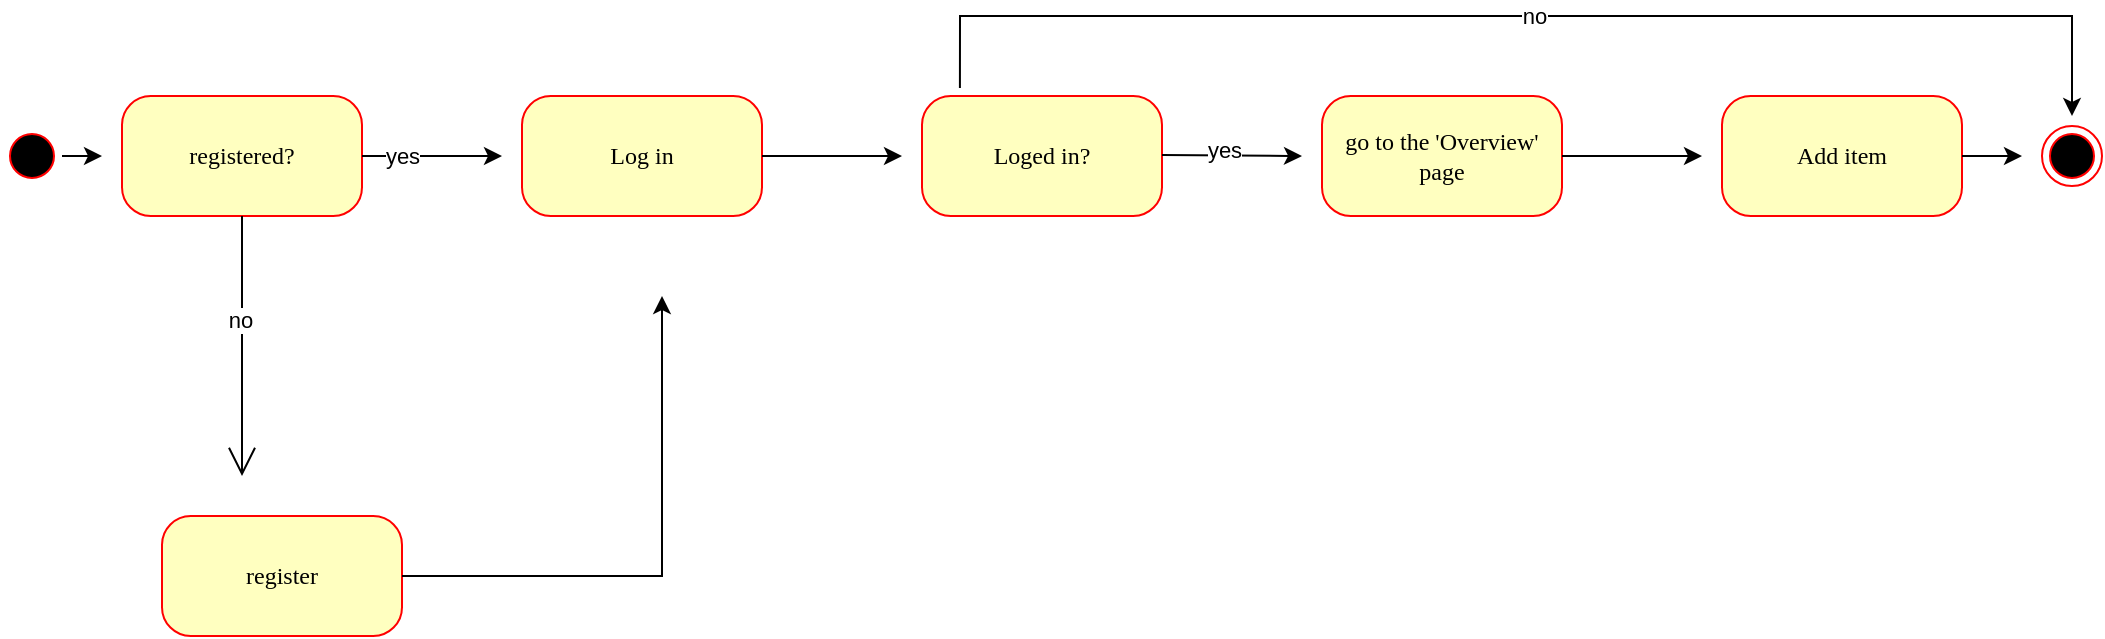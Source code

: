 <mxfile version="22.1.2" type="device">
  <diagram name="Page-1" id="58cdce13-f638-feb5-8d6f-7d28b1aa9fa0">
    <mxGraphModel dx="984" dy="747" grid="1" gridSize="10" guides="1" tooltips="1" connect="1" arrows="1" fold="1" page="1" pageScale="1" pageWidth="1100" pageHeight="850" background="none" math="0" shadow="0">
      <root>
        <mxCell id="0" />
        <mxCell id="1" parent="0" />
        <mxCell id="382b91b5511bd0f7-1" value="" style="ellipse;html=1;shape=startState;fillColor=#000000;strokeColor=#ff0000;rounded=1;shadow=0;comic=0;labelBackgroundColor=none;fontFamily=Verdana;fontSize=12;fontColor=#000000;align=center;direction=south;" parent="1" vertex="1">
          <mxGeometry x="130" y="135" width="30" height="30" as="geometry" />
        </mxCell>
        <mxCell id="382b91b5511bd0f7-5" value="register&lt;br&gt;" style="rounded=1;whiteSpace=wrap;html=1;arcSize=24;fillColor=#ffffc0;strokeColor=#ff0000;shadow=0;comic=0;labelBackgroundColor=none;fontFamily=Verdana;fontSize=12;fontColor=#000000;align=center;" parent="1" vertex="1">
          <mxGeometry x="210" y="330" width="120" height="60" as="geometry" />
        </mxCell>
        <mxCell id="382b91b5511bd0f7-6" value="registered?" style="rounded=1;whiteSpace=wrap;html=1;arcSize=24;fillColor=#ffffc0;strokeColor=#ff0000;shadow=0;comic=0;labelBackgroundColor=none;fontFamily=Verdana;fontSize=12;fontColor=#000000;align=center;" parent="1" vertex="1">
          <mxGeometry x="190" y="120" width="120" height="60" as="geometry" />
        </mxCell>
        <mxCell id="382b91b5511bd0f7-9" value="go to the &#39;Overview&#39; page" style="rounded=1;whiteSpace=wrap;html=1;arcSize=24;fillColor=#ffffc0;strokeColor=#ff0000;shadow=0;comic=0;labelBackgroundColor=none;fontFamily=Verdana;fontSize=12;fontColor=#000000;align=center;" parent="1" vertex="1">
          <mxGeometry x="790" y="120" width="120" height="60" as="geometry" />
        </mxCell>
        <mxCell id="382b91b5511bd0f7-7" value="Log in" style="rounded=1;whiteSpace=wrap;html=1;arcSize=24;fillColor=#ffffc0;strokeColor=#ff0000;shadow=0;comic=0;labelBackgroundColor=none;fontFamily=Verdana;fontSize=12;fontColor=#000000;align=center;" parent="1" vertex="1">
          <mxGeometry x="390" y="120" width="120" height="60" as="geometry" />
        </mxCell>
        <mxCell id="382b91b5511bd0f7-10" value="Loged in?" style="rounded=1;whiteSpace=wrap;html=1;arcSize=24;fillColor=#ffffc0;strokeColor=#ff0000;shadow=0;comic=0;labelBackgroundColor=none;fontFamily=Verdana;fontSize=12;fontColor=#000000;align=center;" parent="1" vertex="1">
          <mxGeometry x="590" y="120" width="120" height="60" as="geometry" />
        </mxCell>
        <mxCell id="3cde6dad864a17aa-1" value="Add item" style="rounded=1;whiteSpace=wrap;html=1;arcSize=24;fillColor=#ffffc0;strokeColor=#ff0000;shadow=0;comic=0;labelBackgroundColor=none;fontFamily=Verdana;fontSize=12;fontColor=#000000;align=center;" parent="1" vertex="1">
          <mxGeometry x="990" y="120" width="120" height="60" as="geometry" />
        </mxCell>
        <mxCell id="zz3ruBw0wzZaEoeZRywG-4" value="" style="endArrow=classic;html=1;rounded=0;" edge="1" parent="1">
          <mxGeometry width="50" height="50" relative="1" as="geometry">
            <mxPoint x="710" y="149.5" as="sourcePoint" />
            <mxPoint x="780" y="150" as="targetPoint" />
            <Array as="points">
              <mxPoint x="710" y="149.5" />
            </Array>
          </mxGeometry>
        </mxCell>
        <mxCell id="zz3ruBw0wzZaEoeZRywG-22" value="yes" style="edgeLabel;html=1;align=center;verticalAlign=middle;resizable=0;points=[];" vertex="1" connectable="0" parent="zz3ruBw0wzZaEoeZRywG-4">
          <mxGeometry x="-0.115" y="3" relative="1" as="geometry">
            <mxPoint as="offset" />
          </mxGeometry>
        </mxCell>
        <mxCell id="zz3ruBw0wzZaEoeZRywG-7" value="" style="endArrow=classic;html=1;rounded=0;exitX=1;exitY=0.5;exitDx=0;exitDy=0;" edge="1" parent="1" source="382b91b5511bd0f7-6">
          <mxGeometry width="50" height="50" relative="1" as="geometry">
            <mxPoint x="330" y="185" as="sourcePoint" />
            <mxPoint x="380" y="150" as="targetPoint" />
          </mxGeometry>
        </mxCell>
        <mxCell id="zz3ruBw0wzZaEoeZRywG-12" value="yes" style="edgeLabel;html=1;align=center;verticalAlign=middle;resizable=0;points=[];" vertex="1" connectable="0" parent="zz3ruBw0wzZaEoeZRywG-7">
          <mxGeometry x="0.4" relative="1" as="geometry">
            <mxPoint x="-29" as="offset" />
          </mxGeometry>
        </mxCell>
        <mxCell id="zz3ruBw0wzZaEoeZRywG-8" value="" style="endArrow=classic;html=1;rounded=0;edgeStyle=orthogonalEdgeStyle;exitX=0.158;exitY=-0.067;exitDx=0;exitDy=0;exitPerimeter=0;" edge="1" parent="1" source="382b91b5511bd0f7-10">
          <mxGeometry width="50" height="50" relative="1" as="geometry">
            <mxPoint x="609" y="100" as="sourcePoint" />
            <mxPoint x="1165" y="130" as="targetPoint" />
            <Array as="points">
              <mxPoint x="609" y="80" />
              <mxPoint x="1165" y="80" />
            </Array>
          </mxGeometry>
        </mxCell>
        <mxCell id="zz3ruBw0wzZaEoeZRywG-21" value="no&lt;br&gt;" style="edgeLabel;html=1;align=center;verticalAlign=middle;resizable=0;points=[];" vertex="1" connectable="0" parent="zz3ruBw0wzZaEoeZRywG-8">
          <mxGeometry x="0.006" relative="1" as="geometry">
            <mxPoint as="offset" />
          </mxGeometry>
        </mxCell>
        <mxCell id="zz3ruBw0wzZaEoeZRywG-9" value="" style="endArrow=classic;html=1;rounded=0;exitX=1;exitY=0.5;exitDx=0;exitDy=0;" edge="1" parent="1" source="3cde6dad864a17aa-1">
          <mxGeometry width="50" height="50" relative="1" as="geometry">
            <mxPoint x="1120" y="240" as="sourcePoint" />
            <mxPoint x="1140" y="150" as="targetPoint" />
          </mxGeometry>
        </mxCell>
        <mxCell id="zz3ruBw0wzZaEoeZRywG-10" value="" style="endArrow=classic;html=1;rounded=0;exitX=1;exitY=0.5;exitDx=0;exitDy=0;" edge="1" parent="1" source="382b91b5511bd0f7-9">
          <mxGeometry width="50" height="50" relative="1" as="geometry">
            <mxPoint x="930" y="170" as="sourcePoint" />
            <mxPoint x="980" y="150" as="targetPoint" />
            <Array as="points" />
          </mxGeometry>
        </mxCell>
        <mxCell id="zz3ruBw0wzZaEoeZRywG-11" value="" style="endArrow=classic;html=1;rounded=0;exitX=1;exitY=0.5;exitDx=0;exitDy=0;" edge="1" parent="1" source="382b91b5511bd0f7-7">
          <mxGeometry width="50" height="50" relative="1" as="geometry">
            <mxPoint x="525" y="185" as="sourcePoint" />
            <mxPoint x="580" y="150" as="targetPoint" />
          </mxGeometry>
        </mxCell>
        <mxCell id="zz3ruBw0wzZaEoeZRywG-15" value="" style="ellipse;html=1;shape=endState;fillColor=#000000;strokeColor=#ff0000;" vertex="1" parent="1">
          <mxGeometry x="1150" y="135" width="30" height="30" as="geometry" />
        </mxCell>
        <mxCell id="zz3ruBw0wzZaEoeZRywG-17" value="" style="endArrow=open;endFill=1;endSize=12;html=1;rounded=0;exitX=0.5;exitY=1;exitDx=0;exitDy=0;" edge="1" parent="1" source="382b91b5511bd0f7-6">
          <mxGeometry width="160" relative="1" as="geometry">
            <mxPoint x="360" y="340" as="sourcePoint" />
            <mxPoint x="250" y="310" as="targetPoint" />
          </mxGeometry>
        </mxCell>
        <mxCell id="zz3ruBw0wzZaEoeZRywG-18" value="no&lt;br&gt;" style="edgeLabel;html=1;align=center;verticalAlign=middle;resizable=0;points=[];" vertex="1" connectable="0" parent="zz3ruBw0wzZaEoeZRywG-17">
          <mxGeometry x="-0.2" y="-1" relative="1" as="geometry">
            <mxPoint as="offset" />
          </mxGeometry>
        </mxCell>
        <mxCell id="zz3ruBw0wzZaEoeZRywG-23" value="" style="endArrow=classic;html=1;rounded=0;" edge="1" parent="1">
          <mxGeometry width="50" height="50" relative="1" as="geometry">
            <mxPoint x="330" y="360" as="sourcePoint" />
            <mxPoint x="460" y="220" as="targetPoint" />
            <Array as="points">
              <mxPoint x="460" y="360" />
              <mxPoint x="460" y="280" />
              <mxPoint x="460" y="220" />
            </Array>
          </mxGeometry>
        </mxCell>
        <mxCell id="zz3ruBw0wzZaEoeZRywG-24" value="" style="endArrow=classic;html=1;rounded=0;exitX=0.5;exitY=0;exitDx=0;exitDy=0;" edge="1" parent="1" source="382b91b5511bd0f7-1">
          <mxGeometry width="50" height="50" relative="1" as="geometry">
            <mxPoint x="160" y="250" as="sourcePoint" />
            <mxPoint x="180" y="150" as="targetPoint" />
          </mxGeometry>
        </mxCell>
      </root>
    </mxGraphModel>
  </diagram>
</mxfile>
